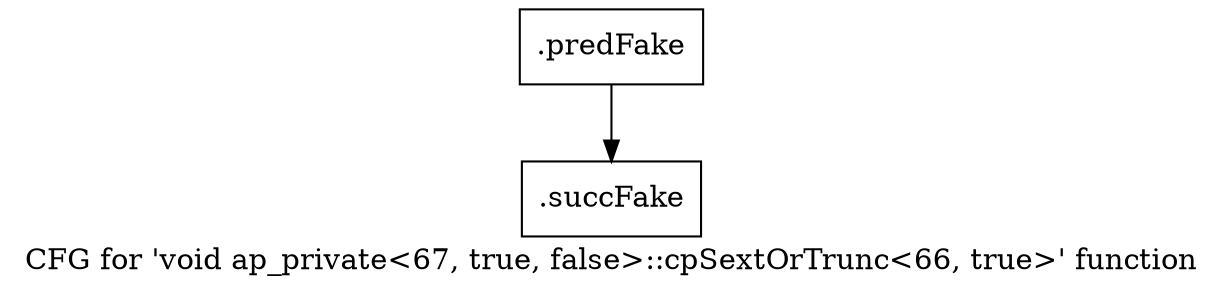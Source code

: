 digraph "CFG for 'void ap_private\<67, true, false\>::cpSextOrTrunc\<66, true\>' function" {
	label="CFG for 'void ap_private\<67, true, false\>::cpSextOrTrunc\<66, true\>' function";

	Node0x5f39bf0 [shape=record,filename="",linenumber="",label="{.predFake}"];
	Node0x5f39bf0 -> Node0x62fea90[ callList="" memoryops="" filename="/mnt/xilinx/Vitis_HLS/2021.2/include/etc/ap_private.h" execusionnum="3"];
	Node0x62fea90 [shape=record,filename="/mnt/xilinx/Vitis_HLS/2021.2/include/etc/ap_private.h",linenumber="5518",label="{.succFake}"];
}
